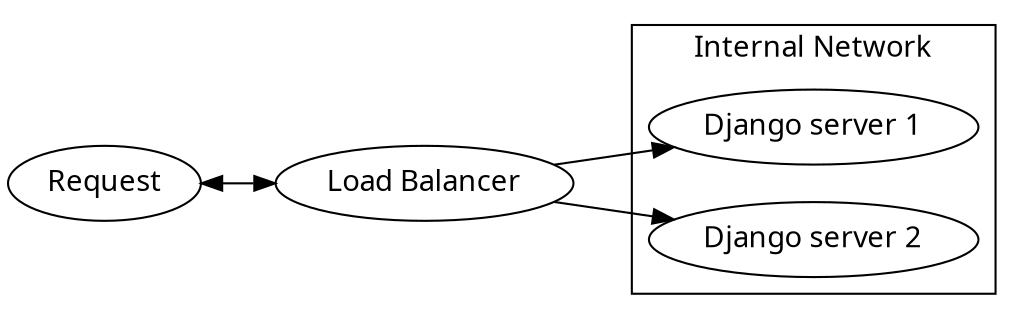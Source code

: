 digraph {
  // Go left to right
  rankdir = LR;
  graph [fontname = "Handlee"];
  node [fontname = "Handlee"];
  edge [fontname = "Handlee"];

  Request;
  nginx [label="Load Balancer"];

  subgraph cluster_network {
    label = "Internal Network";
    "Django server 1";
    "Django server 2";
  }

  Request -> nginx [dir=both];
  nginx -> "Django server 1";
  nginx -> "Django server 2";
}
